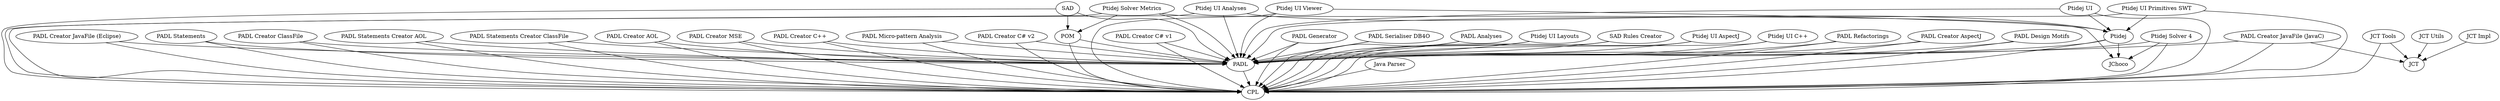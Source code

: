 digraph G {<Ptidej UI C++> -> <CPL>
<Ptidej UI C++> -> <PADL>
<PADL Refactorings> -> <CPL>
<PADL Refactorings> -> <PADL>
<PADL Creator AspectJ> -> <CPL>
<PADL Creator AspectJ> -> <PADL>
<PADL Design Motifs> -> <CPL>
<PADL Design Motifs> -> <PADL>
<Ptidej Solver Metrics> -> <CPL>
<Ptidej Solver Metrics> -> <PADL>
<Ptidej Solver Metrics> -> <JChoco>
<Ptidej Solver Metrics> -> <POM>
<PADL Creator JavaFile (Eclipse)> -> <CPL>
<PADL Creator JavaFile (Eclipse)> -> <PADL>
<PADL Statements> -> <CPL>
<PADL Statements> -> <PADL>
<Ptidej UI Viewer> -> <CPL>
<Ptidej UI Viewer> -> <PADL>
<Ptidej UI Viewer> -> <Ptidej>
<PADL Creator ClassFile> -> <CPL>
<PADL Creator ClassFile> -> <PADL>
<JCT Impl> -> <JCT>
<Ptidej UI Analyses> -> <CPL>
<Ptidej UI Analyses> -> <PADL>
<Ptidej UI Analyses> -> <Ptidej>
<PADL Statements Creator AOL> -> <CPL>
<PADL Statements Creator AOL> -> <PADL>
<PADL> -> <CPL>
<PADL Statements Creator ClassFile> -> <CPL>
<PADL Statements Creator ClassFile> -> <PADL>
<PADL Creator AOL> -> <CPL>
<PADL Creator AOL> -> <PADL>
<JCT Tools> -> <JCT>
<JCT Tools> -> <CPL>
<PADL Creator MSE> -> <CPL>
<PADL Creator MSE> -> <PADL>
<PADL Creator C++> -> <CPL>
<PADL Creator C++> -> <PADL>
<PADL Micro-pattern Analysis> -> <CPL>
<PADL Micro-pattern Analysis> -> <PADL>
<Ptidej UI> -> <CPL>
<Ptidej UI> -> <PADL>
<Ptidej UI> -> <Ptidej>
<JCT Utils> -> <JCT>
<PADL Creator C# v2> -> <CPL>
<PADL Creator C# v2> -> <PADL>
<PADL Creator C# v1> -> <CPL>
<PADL Creator C# v1> -> <PADL>
<POM> -> <CPL>
<POM> -> <PADL>
<PADL Generator> -> <CPL>
<PADL Generator> -> <PADL>
<Ptidej Solver 4> -> <CPL>
<Ptidej Solver 4> -> <PADL>
<Ptidej Solver 4> -> <JChoco>
<Ptidej UI Primitives SWT> -> <CPL>
<Ptidej UI Primitives SWT> -> <PADL>
<Ptidej UI Primitives SWT> -> <Ptidej>
<PADL Serialiser DB4O> -> <CPL>
<PADL Serialiser DB4O> -> <PADL>
<Ptidej> -> <CPL>
<Ptidej> -> <JChoco>
<Ptidej> -> <PADL>
<PADL Creator JavaFile (JavaC)> -> <CPL>
<PADL Creator JavaFile (JavaC)> -> <PADL>
<PADL Creator JavaFile (JavaC)> -> <JCT>
<PADL Analyses> -> <CPL>
<PADL Analyses> -> <PADL>
<Ptidej UI Layouts> -> <CPL>
<Ptidej UI Layouts> -> <PADL>
<SAD> -> <CPL>
<SAD> -> <PADL>
<SAD> -> <POM>
<Java Parser> -> <CPL>
<SAD Rules Creator> -> <CPL>
<SAD Rules Creator> -> <PADL>
<Ptidej UI AspectJ> -> <CPL>
<Ptidej UI AspectJ> -> <PADL>
}

